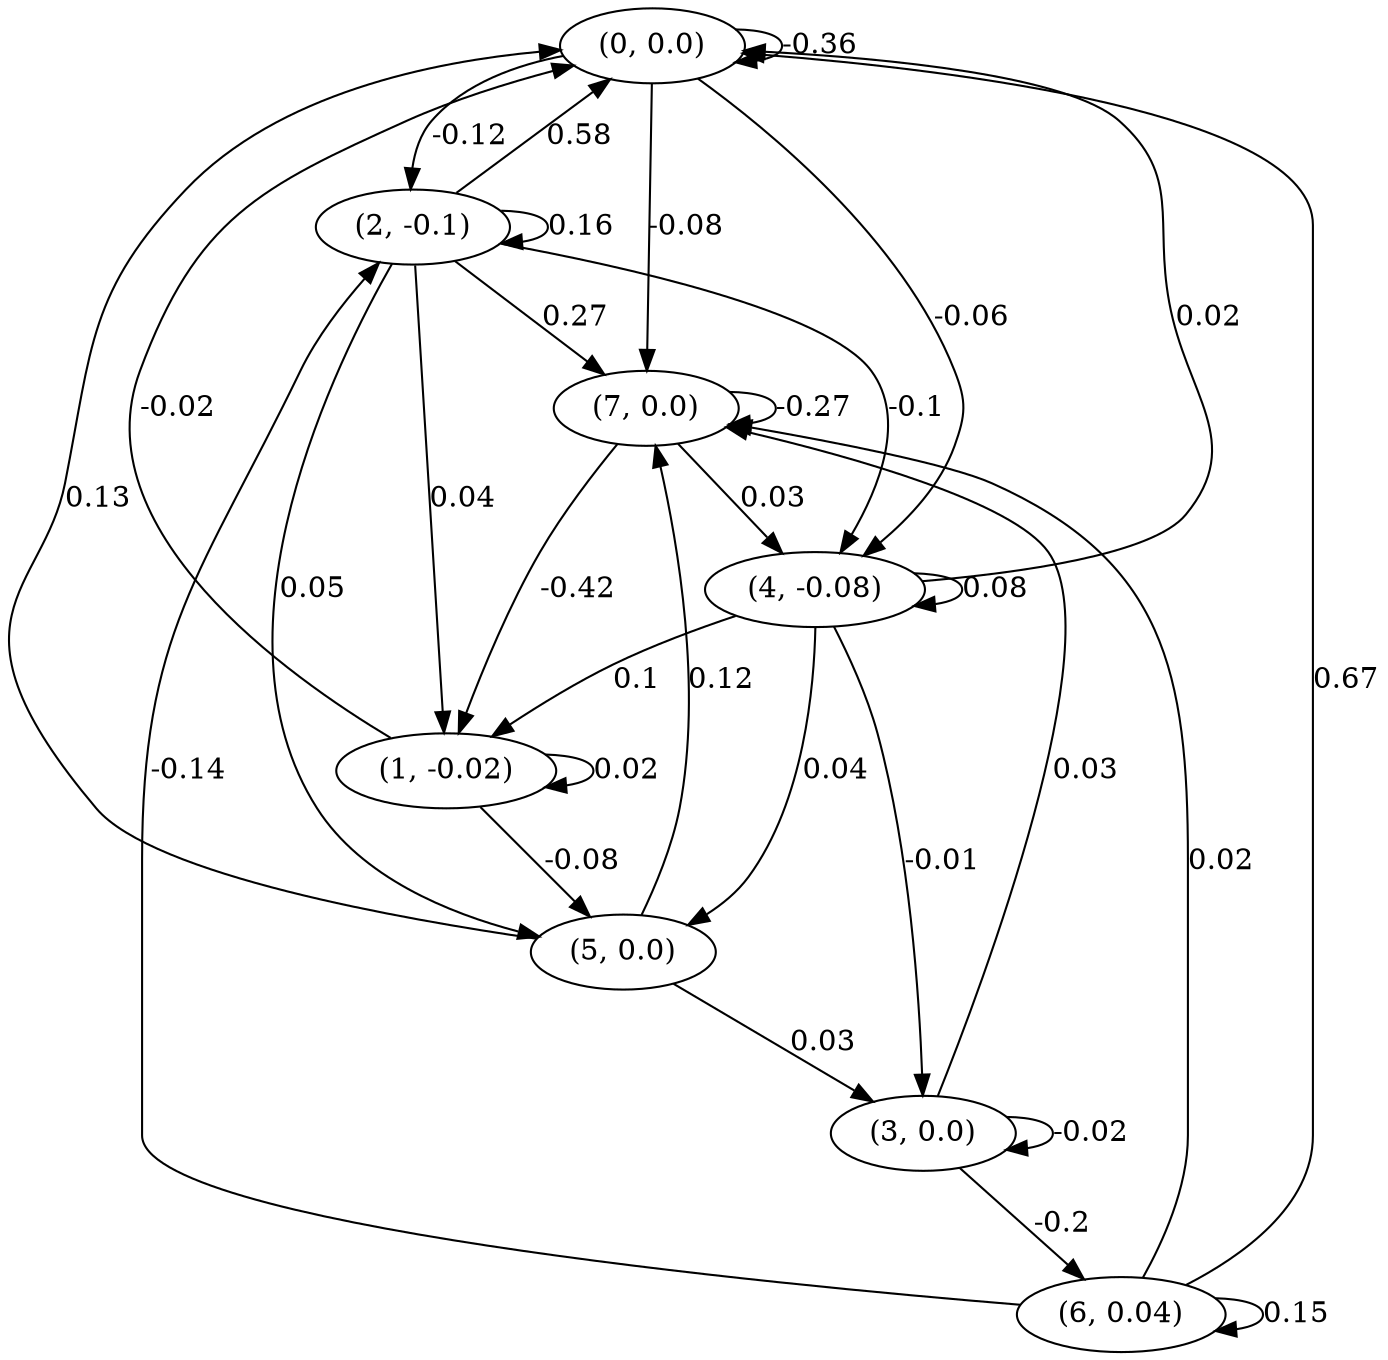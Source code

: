 digraph {
    0 [ label = "(0, 0.0)" ]
    1 [ label = "(1, -0.02)" ]
    2 [ label = "(2, -0.1)" ]
    3 [ label = "(3, 0.0)" ]
    4 [ label = "(4, -0.08)" ]
    5 [ label = "(5, 0.0)" ]
    6 [ label = "(6, 0.04)" ]
    7 [ label = "(7, 0.0)" ]
    0 -> 0 [ label = "-0.36" ]
    1 -> 1 [ label = "0.02" ]
    2 -> 2 [ label = "0.16" ]
    3 -> 3 [ label = "-0.02" ]
    4 -> 4 [ label = "0.08" ]
    6 -> 6 [ label = "0.15" ]
    7 -> 7 [ label = "-0.27" ]
    1 -> 0 [ label = "-0.02" ]
    2 -> 0 [ label = "0.58" ]
    4 -> 0 [ label = "0.02" ]
    5 -> 0 [ label = "0.13" ]
    6 -> 0 [ label = "0.67" ]
    2 -> 1 [ label = "0.04" ]
    4 -> 1 [ label = "0.1" ]
    7 -> 1 [ label = "-0.42" ]
    0 -> 2 [ label = "-0.12" ]
    6 -> 2 [ label = "-0.14" ]
    4 -> 3 [ label = "-0.01" ]
    5 -> 3 [ label = "0.03" ]
    0 -> 4 [ label = "-0.06" ]
    2 -> 4 [ label = "-0.1" ]
    7 -> 4 [ label = "0.03" ]
    1 -> 5 [ label = "-0.08" ]
    2 -> 5 [ label = "0.05" ]
    4 -> 5 [ label = "0.04" ]
    3 -> 6 [ label = "-0.2" ]
    0 -> 7 [ label = "-0.08" ]
    2 -> 7 [ label = "0.27" ]
    3 -> 7 [ label = "0.03" ]
    5 -> 7 [ label = "0.12" ]
    6 -> 7 [ label = "0.02" ]
}

